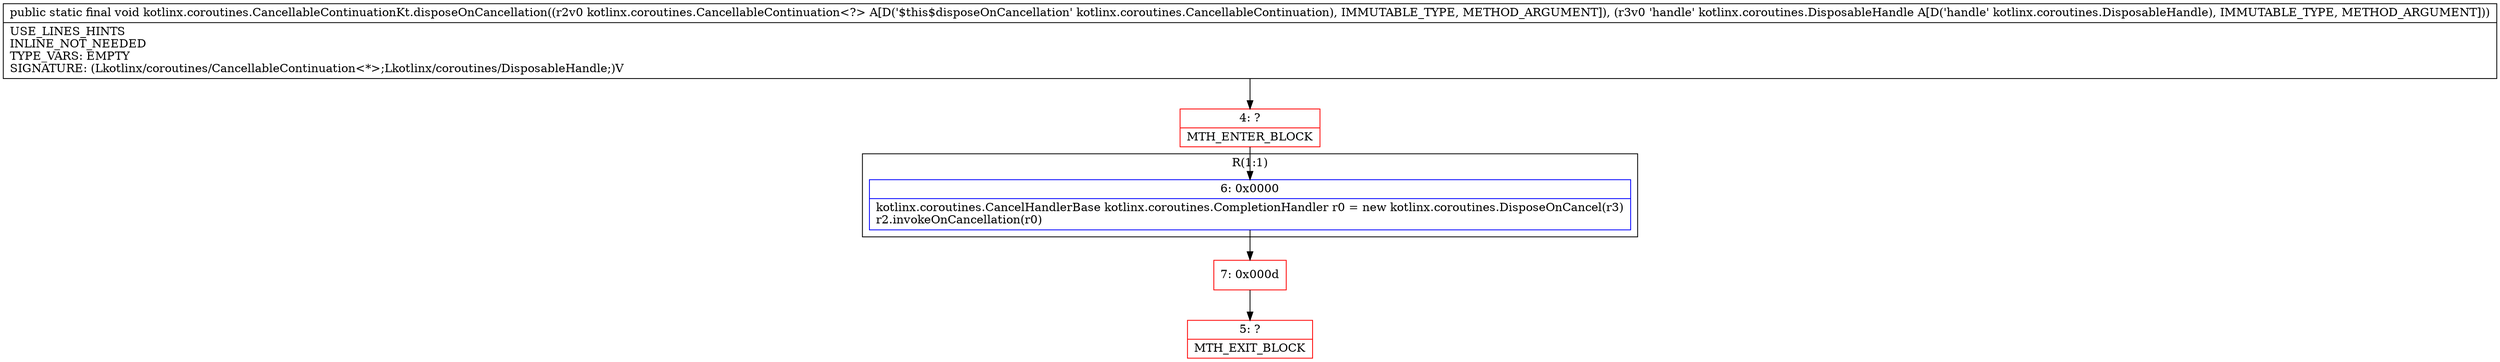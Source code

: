 digraph "CFG forkotlinx.coroutines.CancellableContinuationKt.disposeOnCancellation(Lkotlinx\/coroutines\/CancellableContinuation;Lkotlinx\/coroutines\/DisposableHandle;)V" {
subgraph cluster_Region_1493651059 {
label = "R(1:1)";
node [shape=record,color=blue];
Node_6 [shape=record,label="{6\:\ 0x0000|kotlinx.coroutines.CancelHandlerBase kotlinx.coroutines.CompletionHandler r0 = new kotlinx.coroutines.DisposeOnCancel(r3)\lr2.invokeOnCancellation(r0)\l}"];
}
Node_4 [shape=record,color=red,label="{4\:\ ?|MTH_ENTER_BLOCK\l}"];
Node_7 [shape=record,color=red,label="{7\:\ 0x000d}"];
Node_5 [shape=record,color=red,label="{5\:\ ?|MTH_EXIT_BLOCK\l}"];
MethodNode[shape=record,label="{public static final void kotlinx.coroutines.CancellableContinuationKt.disposeOnCancellation((r2v0 kotlinx.coroutines.CancellableContinuation\<?\> A[D('$this$disposeOnCancellation' kotlinx.coroutines.CancellableContinuation), IMMUTABLE_TYPE, METHOD_ARGUMENT]), (r3v0 'handle' kotlinx.coroutines.DisposableHandle A[D('handle' kotlinx.coroutines.DisposableHandle), IMMUTABLE_TYPE, METHOD_ARGUMENT]))  | USE_LINES_HINTS\lINLINE_NOT_NEEDED\lTYPE_VARS: EMPTY\lSIGNATURE: (Lkotlinx\/coroutines\/CancellableContinuation\<*\>;Lkotlinx\/coroutines\/DisposableHandle;)V\l}"];
MethodNode -> Node_4;Node_6 -> Node_7;
Node_4 -> Node_6;
Node_7 -> Node_5;
}

